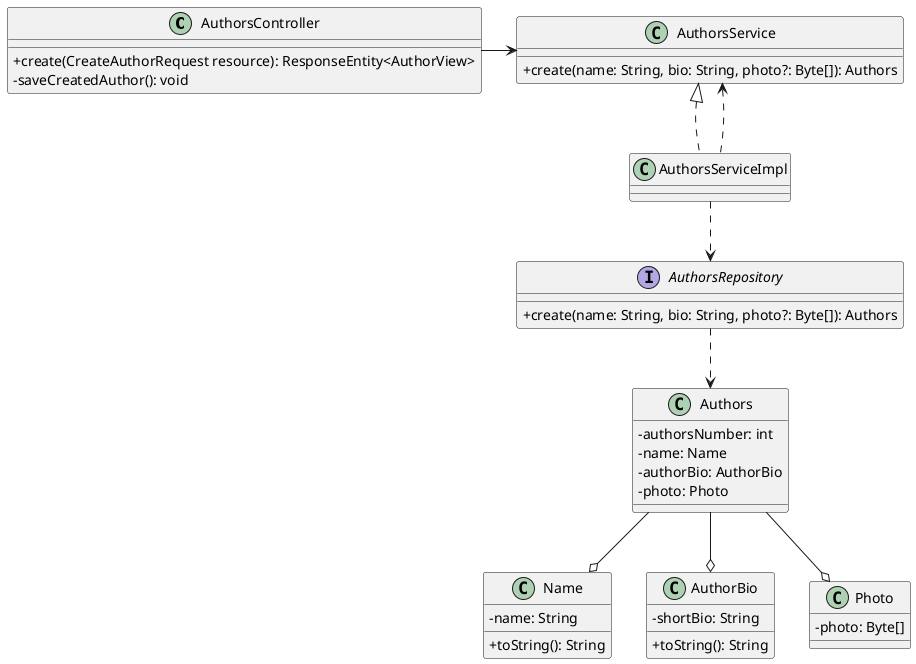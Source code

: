 @startuml
skinparam classAttributeIconSize 0

class AuthorsController {
    + create(CreateAuthorRequest resource): ResponseEntity<AuthorView>
    - saveCreatedAuthor(): void
}

class AuthorsService {
    + create(name: String, bio: String, photo?: Byte[]): Authors
}

class AuthorsServiceImpl implements AuthorsService {
}

interface AuthorsRepository {
    + create(name: String, bio: String, photo?: Byte[]): Authors
}

class Authors {
    - authorsNumber: int
    - name: Name
    - authorBio: AuthorBio
    - photo: Photo
}

class Name {
    - name: String
    + toString(): String
}

class AuthorBio {
    - shortBio: String
    + toString(): String
}

class Photo {
    - photo: Byte[]
}

AuthorsController -> AuthorsService
AuthorsServiceImpl .up.> AuthorsService
AuthorsServiceImpl ..> AuthorsRepository
AuthorsRepository ..> Authors
Authors --o Name
Authors --o AuthorBio
Authors --o Photo

@enduml
